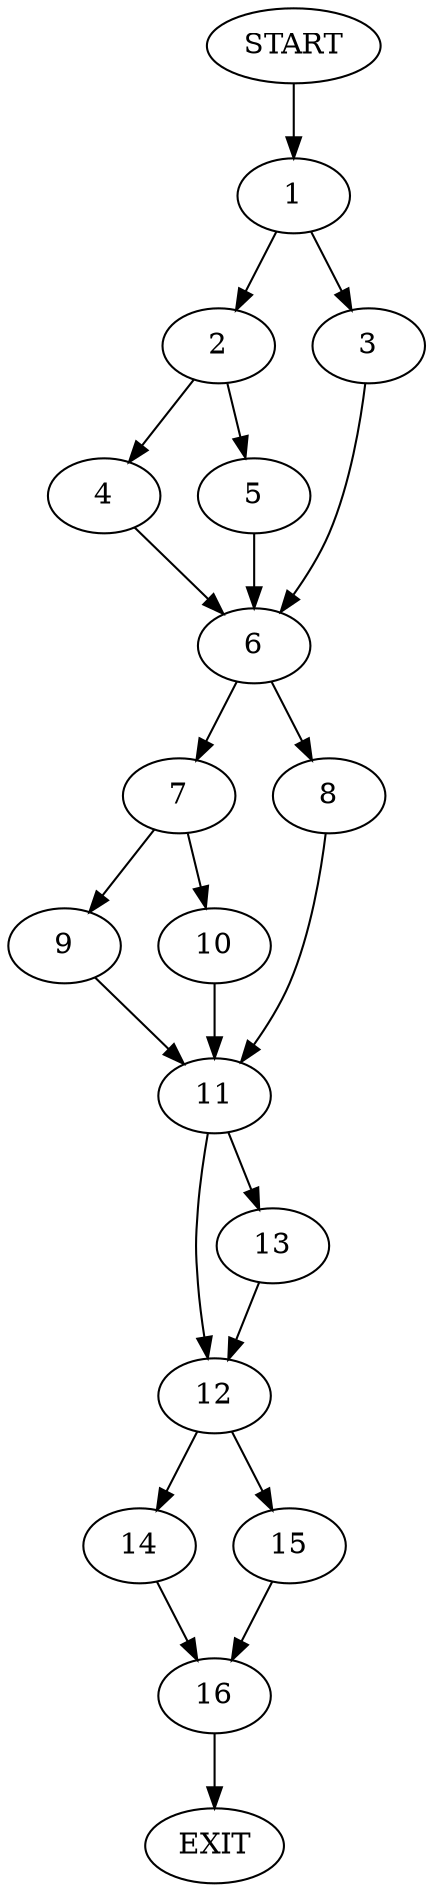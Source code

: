 digraph {
0 [label="START"]
17 [label="EXIT"]
0 -> 1
1 -> 2
1 -> 3
2 -> 4
2 -> 5
3 -> 6
6 -> 7
6 -> 8
4 -> 6
5 -> 6
7 -> 9
7 -> 10
8 -> 11
11 -> 12
11 -> 13
9 -> 11
10 -> 11
13 -> 12
12 -> 14
12 -> 15
15 -> 16
14 -> 16
16 -> 17
}

